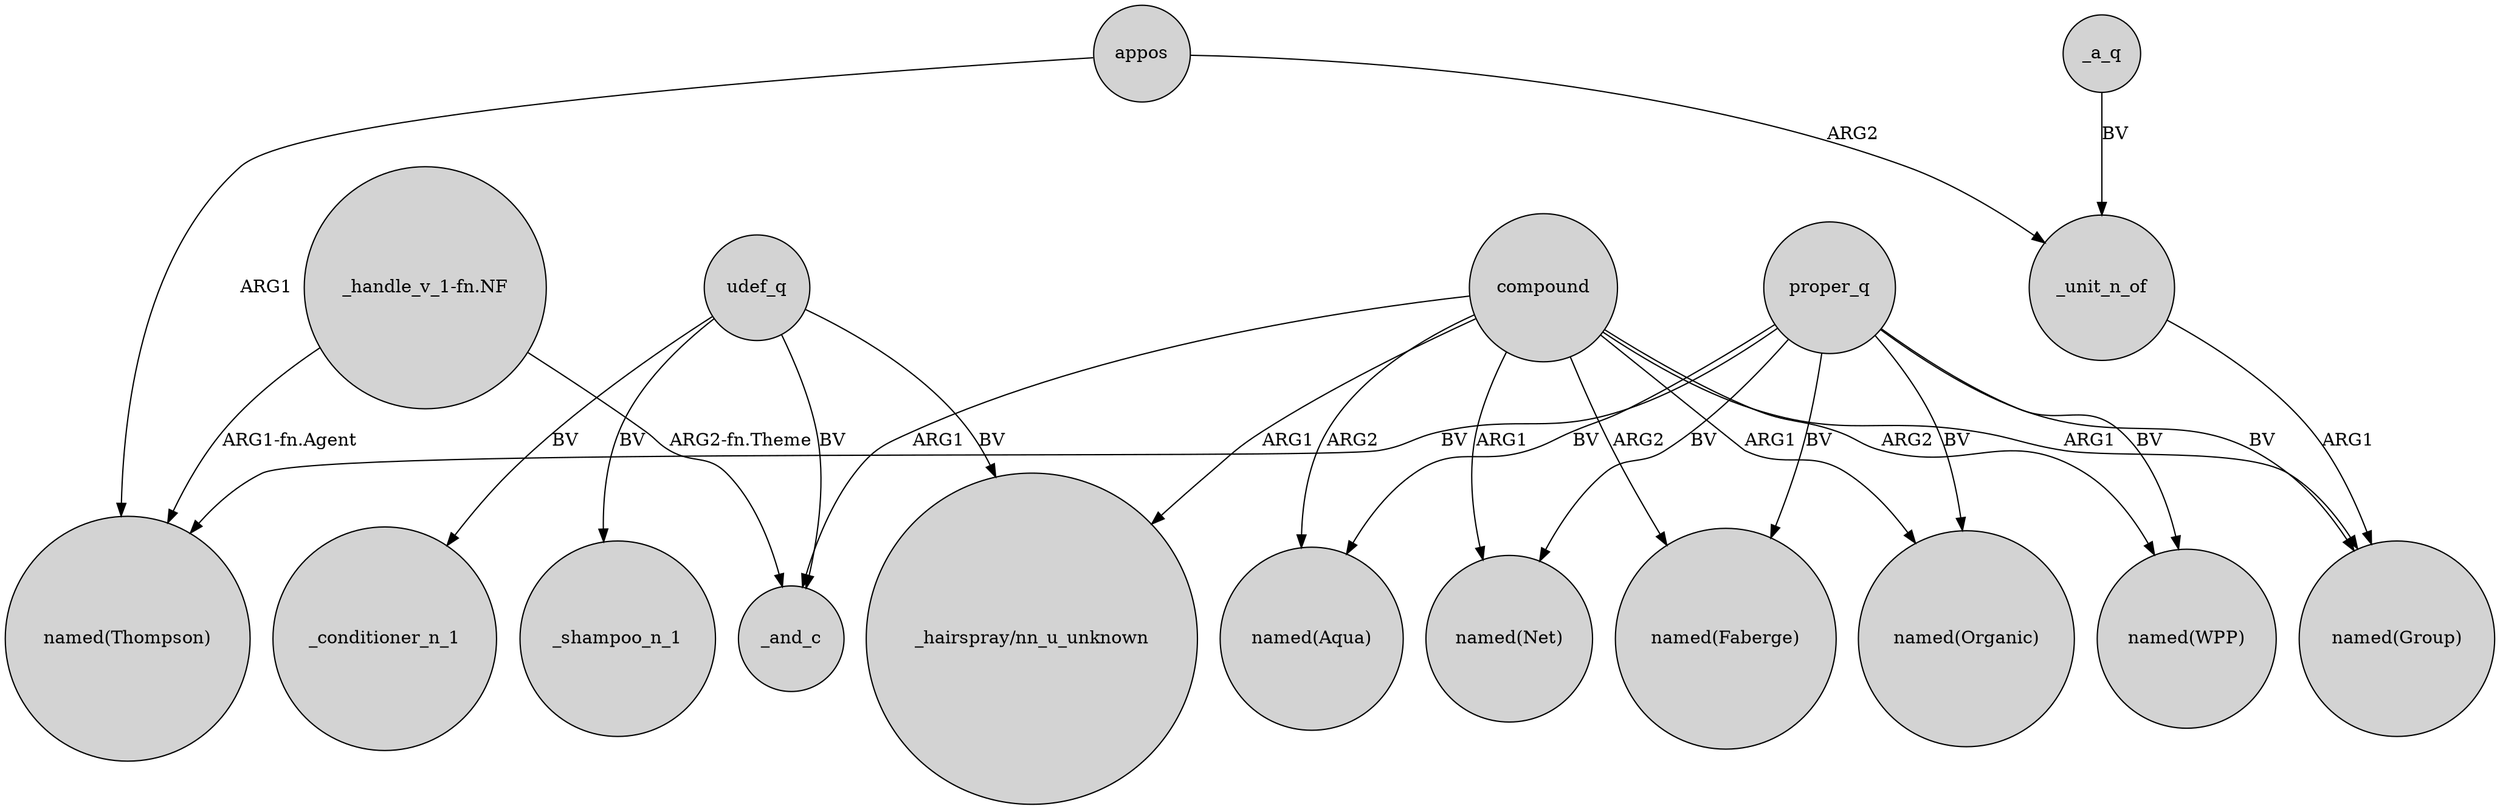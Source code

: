digraph {
	node [shape=circle style=filled]
	"_handle_v_1-fn.NF" -> "named(Thompson)" [label="ARG1-fn.Agent"]
	compound -> "named(Aqua)" [label=ARG2]
	compound -> "_hairspray/nn_u_unknown" [label=ARG1]
	proper_q -> "named(Thompson)" [label=BV]
	proper_q -> "named(Organic)" [label=BV]
	compound -> "named(Organic)" [label=ARG1]
	"_handle_v_1-fn.NF" -> _and_c [label="ARG2-fn.Theme"]
	compound -> "named(WPP)" [label=ARG2]
	udef_q -> _conditioner_n_1 [label=BV]
	compound -> "named(Net)" [label=ARG1]
	compound -> "named(Faberge)" [label=ARG2]
	compound -> "named(Group)" [label=ARG1]
	proper_q -> "named(Net)" [label=BV]
	_a_q -> _unit_n_of [label=BV]
	compound -> _and_c [label=ARG1]
	proper_q -> "named(Faberge)" [label=BV]
	proper_q -> "named(Aqua)" [label=BV]
	appos -> "named(Thompson)" [label=ARG1]
	proper_q -> "named(WPP)" [label=BV]
	proper_q -> "named(Group)" [label=BV]
	udef_q -> _shampoo_n_1 [label=BV]
	_unit_n_of -> "named(Group)" [label=ARG1]
	udef_q -> _and_c [label=BV]
	appos -> _unit_n_of [label=ARG2]
	udef_q -> "_hairspray/nn_u_unknown" [label=BV]
}
